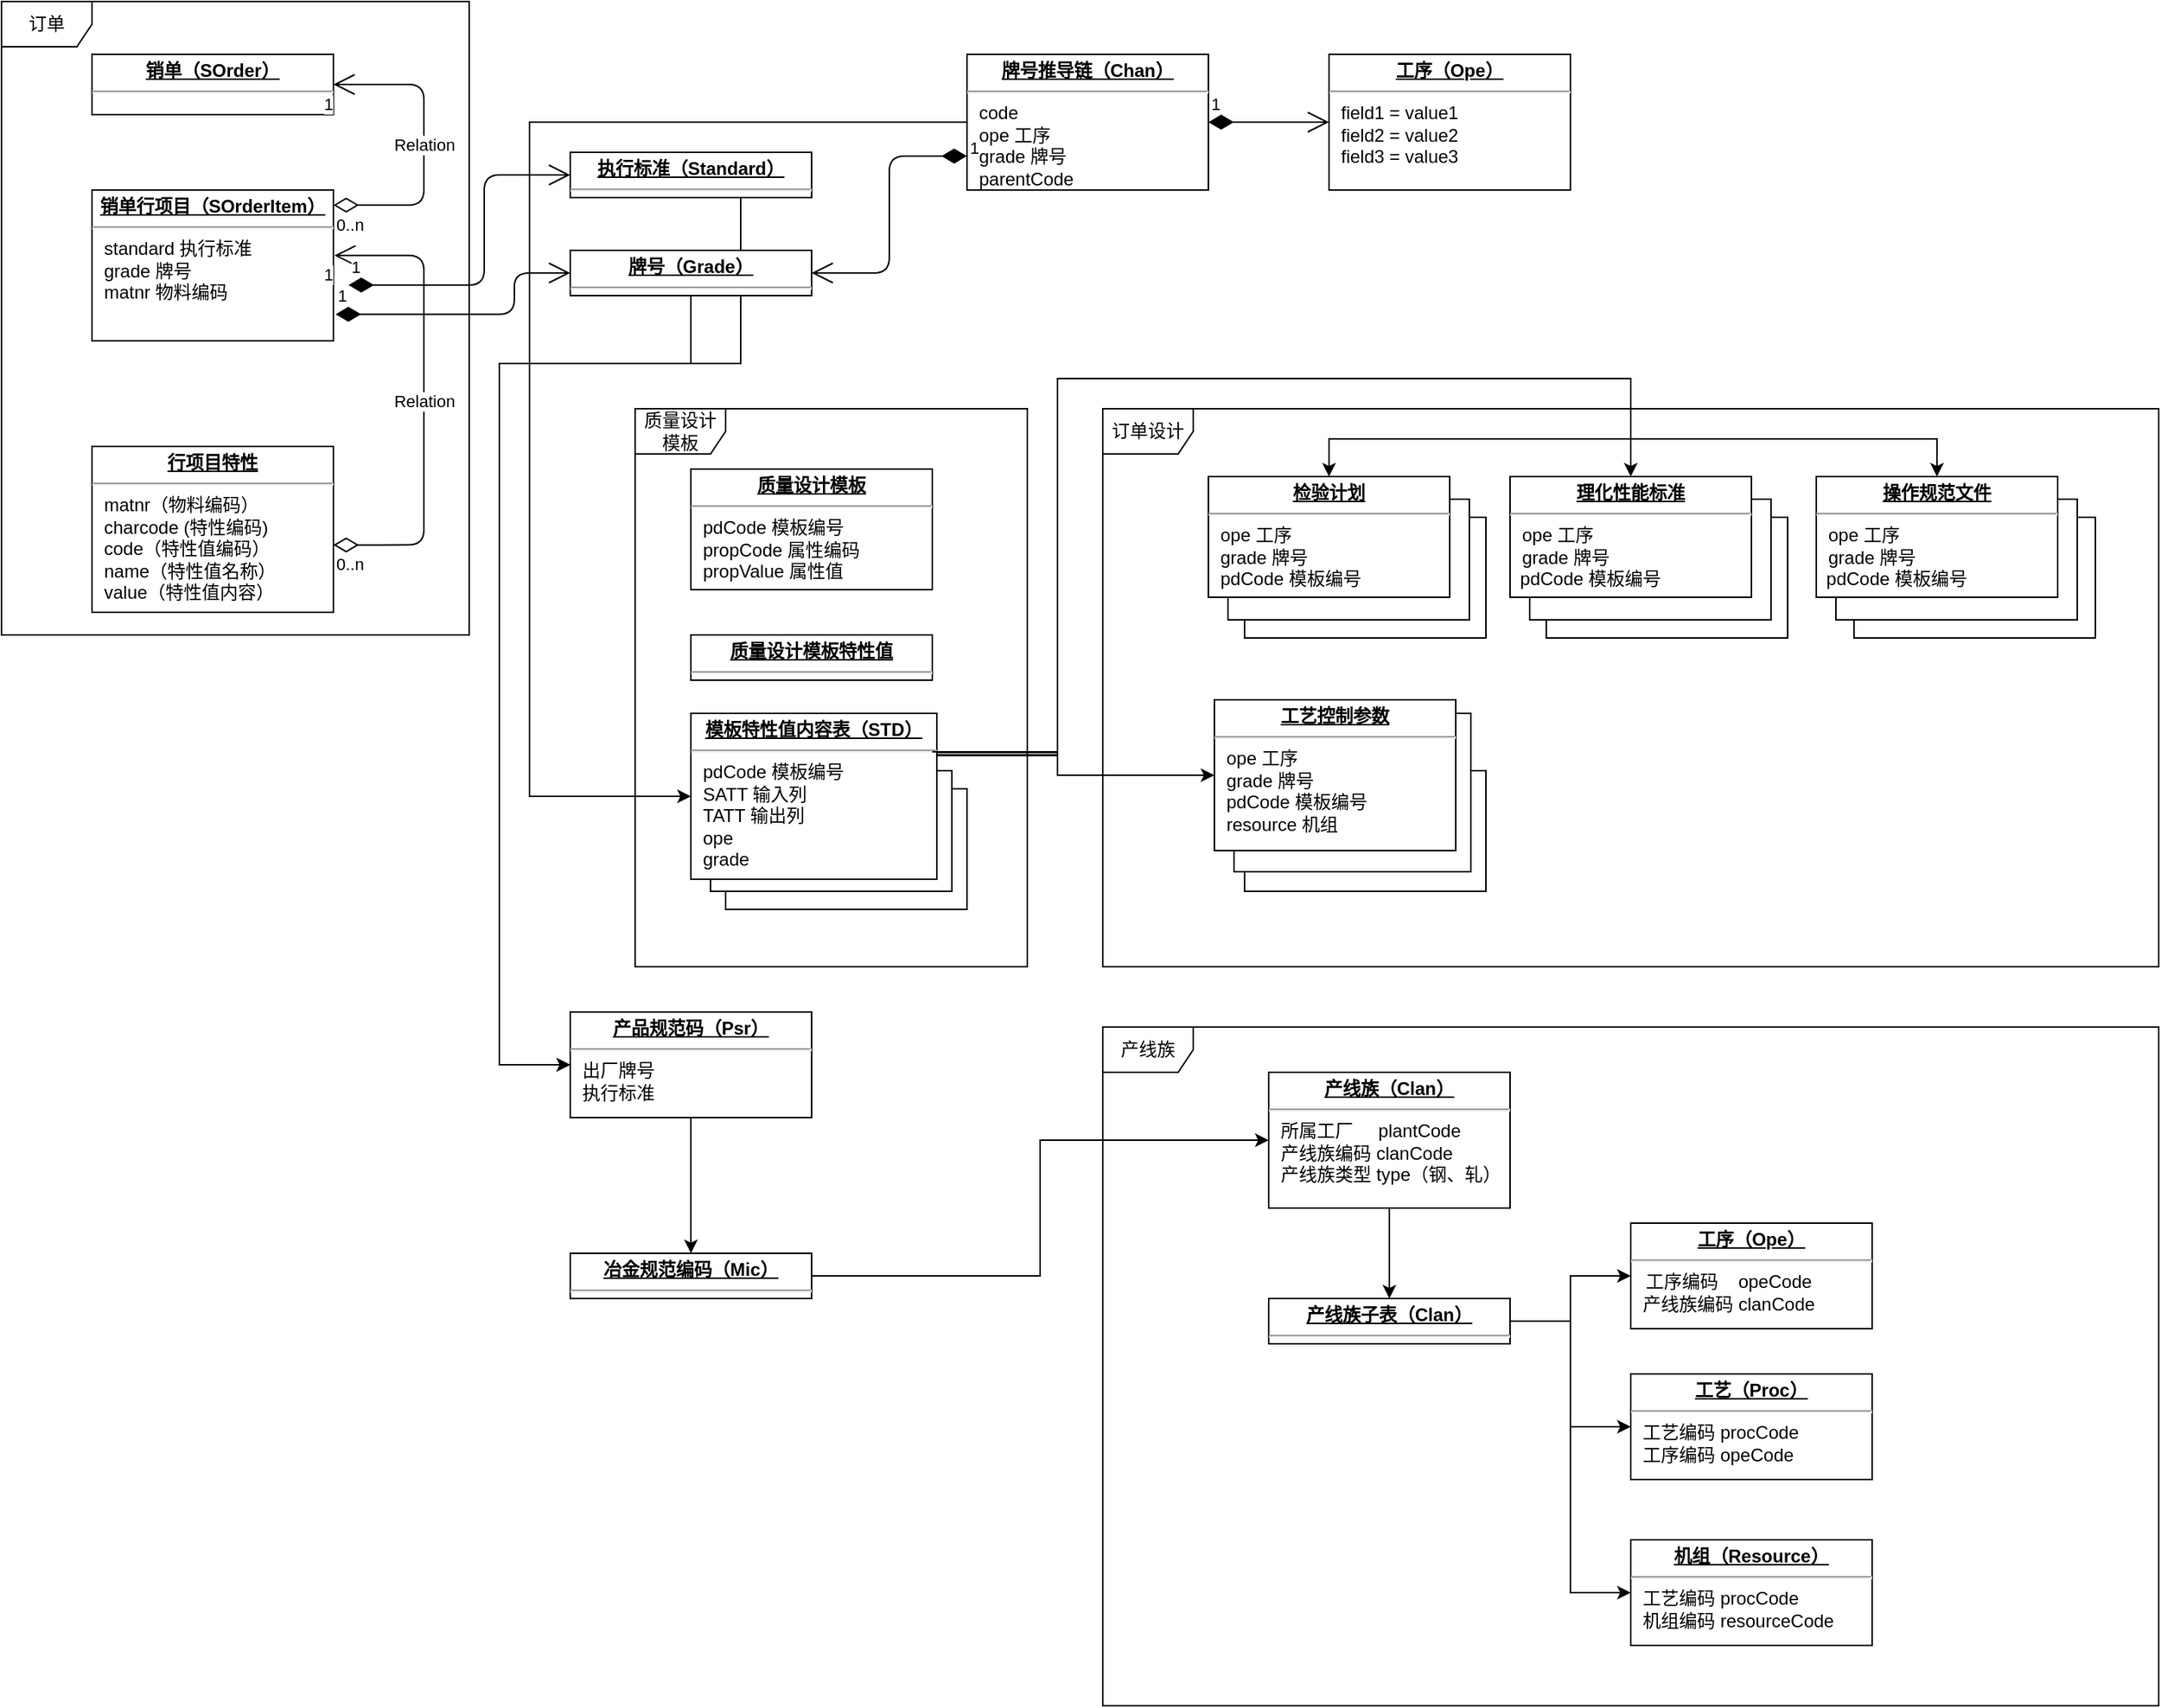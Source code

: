 <mxfile version="14.7.0" type="github">
  <diagram id="wDkvw0Li7lhQuUnuCopA" name="Page-1">
    <mxGraphModel dx="2310" dy="783" grid="1" gridSize="10" guides="1" tooltips="1" connect="1" arrows="1" fold="1" page="1" pageScale="1" pageWidth="827" pageHeight="1169" math="0" shadow="0">
      <root>
        <mxCell id="0" />
        <mxCell id="1" parent="0" />
        <mxCell id="6O5M4Bmvst82YMktr0bX-34" value="产线族" style="shape=umlFrame;whiteSpace=wrap;html=1;" vertex="1" parent="1">
          <mxGeometry x="-60" y="770" width="700" height="450" as="geometry" />
        </mxCell>
        <mxCell id="6O5M4Bmvst82YMktr0bX-16" value="订单设计" style="shape=umlFrame;whiteSpace=wrap;html=1;" vertex="1" parent="1">
          <mxGeometry x="-60" y="360" width="700" height="370" as="geometry" />
        </mxCell>
        <mxCell id="6O5M4Bmvst82YMktr0bX-15" value="质量设计模板" style="shape=umlFrame;whiteSpace=wrap;html=1;" vertex="1" parent="1">
          <mxGeometry x="-370" y="360" width="260" height="370" as="geometry" />
        </mxCell>
        <mxCell id="6O5M4Bmvst82YMktr0bX-14" value="Object" style="html=1;" vertex="1" parent="1">
          <mxGeometry x="-310" y="612" width="160" height="80" as="geometry" />
        </mxCell>
        <mxCell id="6O5M4Bmvst82YMktr0bX-13" value="Object" style="html=1;" vertex="1" parent="1">
          <mxGeometry x="-320" y="600" width="160" height="80" as="geometry" />
        </mxCell>
        <mxCell id="6O5M4Bmvst82YMktr0bX-7" value="Object" style="html=1;" vertex="1" parent="1">
          <mxGeometry x="234" y="432" width="160" height="80" as="geometry" />
        </mxCell>
        <mxCell id="6O5M4Bmvst82YMktr0bX-8" value="Object" style="html=1;" vertex="1" parent="1">
          <mxGeometry x="223" y="420" width="160" height="80" as="geometry" />
        </mxCell>
        <mxCell id="6O5M4Bmvst82YMktr0bX-9" value="Object" style="html=1;" vertex="1" parent="1">
          <mxGeometry x="438" y="432" width="160" height="80" as="geometry" />
        </mxCell>
        <mxCell id="6O5M4Bmvst82YMktr0bX-10" value="Object" style="html=1;" vertex="1" parent="1">
          <mxGeometry x="426" y="420" width="160" height="80" as="geometry" />
        </mxCell>
        <mxCell id="6O5M4Bmvst82YMktr0bX-6" value="Object" style="html=1;" vertex="1" parent="1">
          <mxGeometry x="34" y="432" width="160" height="80" as="geometry" />
        </mxCell>
        <mxCell id="6O5M4Bmvst82YMktr0bX-3" value="Object" style="html=1;" vertex="1" parent="1">
          <mxGeometry x="23" y="420" width="160" height="80" as="geometry" />
        </mxCell>
        <mxCell id="6O5M4Bmvst82YMktr0bX-1" value="订单" style="shape=umlFrame;whiteSpace=wrap;html=1;" vertex="1" parent="1">
          <mxGeometry x="-790" y="90" width="310" height="420" as="geometry" />
        </mxCell>
        <mxCell id="4ImDhPs0vx_Z9GY7AcT3-2" value="&lt;p style=&quot;margin: 0px ; margin-top: 4px ; text-align: center ; text-decoration: underline&quot;&gt;&lt;b&gt;工序（Ope）&lt;/b&gt;&lt;/p&gt;&lt;hr&gt;&lt;p style=&quot;margin: 0px ; margin-left: 8px&quot;&gt;field1 = value1&lt;br&gt;field2 = value2&lt;br&gt;field3 = value3&lt;/p&gt;" style="verticalAlign=top;align=left;overflow=fill;fontSize=12;fontFamily=Helvetica;html=1;" parent="1" vertex="1">
          <mxGeometry x="90" y="125" width="160" height="90" as="geometry" />
        </mxCell>
        <mxCell id="6O5M4Bmvst82YMktr0bX-17" style="edgeStyle=orthogonalEdgeStyle;rounded=0;orthogonalLoop=1;jettySize=auto;html=1;entryX=0;entryY=0.5;entryDx=0;entryDy=0;" edge="1" parent="1" source="4ImDhPs0vx_Z9GY7AcT3-14" target="6O5M4Bmvst82YMktr0bX-12">
          <mxGeometry relative="1" as="geometry">
            <mxPoint x="-440" y="609" as="targetPoint" />
            <Array as="points">
              <mxPoint x="-440" y="170" />
              <mxPoint x="-440" y="617" />
            </Array>
          </mxGeometry>
        </mxCell>
        <mxCell id="4ImDhPs0vx_Z9GY7AcT3-14" value="&lt;p style=&quot;margin: 0px ; margin-top: 4px ; text-align: center ; text-decoration: underline&quot;&gt;&lt;b&gt;牌号推导链（Chan）&lt;/b&gt;&lt;/p&gt;&lt;hr&gt;&lt;p style=&quot;margin: 0px ; margin-left: 8px&quot;&gt;code&lt;/p&gt;&lt;p style=&quot;margin: 0px ; margin-left: 8px&quot;&gt;ope 工序&lt;br&gt;grade 牌号&lt;/p&gt;&lt;p style=&quot;margin: 0px ; margin-left: 8px&quot;&gt;parentCode&lt;/p&gt;" style="verticalAlign=top;align=left;overflow=fill;fontSize=12;fontFamily=Helvetica;html=1;" parent="1" vertex="1">
          <mxGeometry x="-150" y="125" width="160" height="90" as="geometry" />
        </mxCell>
        <mxCell id="4ImDhPs0vx_Z9GY7AcT3-18" value="1" style="endArrow=open;html=1;endSize=12;startArrow=diamondThin;startSize=14;startFill=1;edgeStyle=orthogonalEdgeStyle;align=left;verticalAlign=bottom;entryX=0;entryY=0.5;entryDx=0;entryDy=0;exitX=1;exitY=0.5;exitDx=0;exitDy=0;" parent="1" source="4ImDhPs0vx_Z9GY7AcT3-14" target="4ImDhPs0vx_Z9GY7AcT3-2" edge="1">
          <mxGeometry x="-1" y="3" relative="1" as="geometry">
            <mxPoint x="20" y="190" as="sourcePoint" />
            <mxPoint x="10" y="315" as="targetPoint" />
          </mxGeometry>
        </mxCell>
        <mxCell id="6O5M4Bmvst82YMktr0bX-22" style="edgeStyle=orthogonalEdgeStyle;rounded=0;orthogonalLoop=1;jettySize=auto;html=1;exitX=0.25;exitY=1;exitDx=0;exitDy=0;entryX=0;entryY=0.5;entryDx=0;entryDy=0;" edge="1" parent="1" source="4ImDhPs0vx_Z9GY7AcT3-31" target="6O5M4Bmvst82YMktr0bX-21">
          <mxGeometry relative="1" as="geometry">
            <Array as="points">
              <mxPoint x="-300" y="220" />
              <mxPoint x="-300" y="330" />
              <mxPoint x="-460" y="330" />
              <mxPoint x="-460" y="795" />
            </Array>
          </mxGeometry>
        </mxCell>
        <mxCell id="4ImDhPs0vx_Z9GY7AcT3-31" value="&lt;p style=&quot;margin: 0px ; margin-top: 4px ; text-align: center ; text-decoration: underline&quot;&gt;&lt;b&gt;执行标准（Standard）&lt;/b&gt;&lt;/p&gt;&lt;hr&gt;&lt;p style=&quot;margin: 0px ; margin-left: 8px&quot;&gt;&lt;br&gt;&lt;/p&gt;" style="verticalAlign=top;align=left;overflow=fill;fontSize=12;fontFamily=Helvetica;html=1;" parent="1" vertex="1">
          <mxGeometry x="-413" y="190" width="160" height="30" as="geometry" />
        </mxCell>
        <mxCell id="4ImDhPs0vx_Z9GY7AcT3-32" value="&lt;p style=&quot;margin: 0px ; margin-top: 4px ; text-align: center ; text-decoration: underline&quot;&gt;&lt;b&gt;销单（SOrder）&lt;/b&gt;&lt;/p&gt;&lt;hr&gt;&lt;p style=&quot;margin: 0px ; margin-left: 8px&quot;&gt;&lt;br&gt;&lt;/p&gt;" style="verticalAlign=top;align=left;overflow=fill;fontSize=12;fontFamily=Helvetica;html=1;" parent="1" vertex="1">
          <mxGeometry x="-730" y="125" width="160" height="40" as="geometry" />
        </mxCell>
        <mxCell id="4ImDhPs0vx_Z9GY7AcT3-33" value="&lt;p style=&quot;margin: 0px ; margin-top: 4px ; text-align: center ; text-decoration: underline&quot;&gt;&lt;b&gt;销单行项目（SOrderItem）&lt;/b&gt;&lt;/p&gt;&lt;hr&gt;&lt;p style=&quot;margin: 0px ; margin-left: 8px&quot;&gt;standard 执行标准&lt;br&gt;grade 牌号&lt;br&gt;&lt;/p&gt;&lt;p style=&quot;margin: 0px ; margin-left: 8px&quot;&gt;matnr 物料编码&lt;/p&gt;" style="verticalAlign=top;align=left;overflow=fill;fontSize=12;fontFamily=Helvetica;html=1;" parent="1" vertex="1">
          <mxGeometry x="-730" y="215" width="160" height="100" as="geometry" />
        </mxCell>
        <mxCell id="4ImDhPs0vx_Z9GY7AcT3-34" value="Relation" style="endArrow=open;html=1;endSize=12;startArrow=diamondThin;startSize=14;startFill=0;edgeStyle=orthogonalEdgeStyle;entryX=1;entryY=0.5;entryDx=0;entryDy=0;exitX=1;exitY=0.1;exitDx=0;exitDy=0;exitPerimeter=0;" parent="1" source="4ImDhPs0vx_Z9GY7AcT3-33" target="4ImDhPs0vx_Z9GY7AcT3-32" edge="1">
          <mxGeometry relative="1" as="geometry">
            <mxPoint x="-340" y="510" as="sourcePoint" />
            <mxPoint x="-180" y="510" as="targetPoint" />
            <Array as="points">
              <mxPoint x="-510" y="225" />
              <mxPoint x="-510" y="145" />
            </Array>
          </mxGeometry>
        </mxCell>
        <mxCell id="4ImDhPs0vx_Z9GY7AcT3-35" value="0..n" style="edgeLabel;resizable=0;html=1;align=left;verticalAlign=top;" parent="4ImDhPs0vx_Z9GY7AcT3-34" connectable="0" vertex="1">
          <mxGeometry x="-1" relative="1" as="geometry" />
        </mxCell>
        <mxCell id="4ImDhPs0vx_Z9GY7AcT3-36" value="1" style="edgeLabel;resizable=0;html=1;align=right;verticalAlign=top;" parent="4ImDhPs0vx_Z9GY7AcT3-34" connectable="0" vertex="1">
          <mxGeometry x="1" relative="1" as="geometry" />
        </mxCell>
        <mxCell id="4ImDhPs0vx_Z9GY7AcT3-37" value="&lt;p style=&quot;margin: 0px ; margin-top: 4px ; text-align: center ; text-decoration: underline&quot;&gt;&lt;b&gt;行项目特性&lt;/b&gt;&lt;/p&gt;&lt;hr&gt;&lt;p style=&quot;margin: 0px ; margin-left: 8px&quot;&gt;matnr（物料编码）&lt;/p&gt;&lt;p style=&quot;margin: 0px ; margin-left: 8px&quot;&gt;charcode (特性编码)&lt;/p&gt;&lt;p style=&quot;margin: 0px ; margin-left: 8px&quot;&gt;code（特性值编码）&lt;br&gt;name（特性值名称）&lt;br&gt;value（特性值内容）&lt;/p&gt;" style="verticalAlign=top;align=left;overflow=fill;fontSize=12;fontFamily=Helvetica;html=1;" parent="1" vertex="1">
          <mxGeometry x="-730" y="385" width="160" height="110" as="geometry" />
        </mxCell>
        <mxCell id="4ImDhPs0vx_Z9GY7AcT3-38" value="Relation" style="endArrow=open;html=1;endSize=12;startArrow=diamondThin;startSize=14;startFill=0;edgeStyle=orthogonalEdgeStyle;exitX=1;exitY=0.594;exitDx=0;exitDy=0;exitPerimeter=0;entryX=1.004;entryY=0.434;entryDx=0;entryDy=0;entryPerimeter=0;" parent="1" source="4ImDhPs0vx_Z9GY7AcT3-37" target="4ImDhPs0vx_Z9GY7AcT3-33" edge="1">
          <mxGeometry relative="1" as="geometry">
            <mxPoint x="-410" y="417.5" as="sourcePoint" />
            <mxPoint x="-630" y="260" as="targetPoint" />
            <Array as="points">
              <mxPoint x="-510" y="450" />
              <mxPoint x="-510" y="258" />
            </Array>
          </mxGeometry>
        </mxCell>
        <mxCell id="4ImDhPs0vx_Z9GY7AcT3-39" value="0..n" style="edgeLabel;resizable=0;html=1;align=left;verticalAlign=top;" parent="4ImDhPs0vx_Z9GY7AcT3-38" connectable="0" vertex="1">
          <mxGeometry x="-1" relative="1" as="geometry" />
        </mxCell>
        <mxCell id="4ImDhPs0vx_Z9GY7AcT3-40" value="1" style="edgeLabel;resizable=0;html=1;align=right;verticalAlign=top;" parent="4ImDhPs0vx_Z9GY7AcT3-38" connectable="0" vertex="1">
          <mxGeometry x="1" relative="1" as="geometry" />
        </mxCell>
        <mxCell id="6O5M4Bmvst82YMktr0bX-23" style="edgeStyle=orthogonalEdgeStyle;rounded=0;orthogonalLoop=1;jettySize=auto;html=1;entryX=0;entryY=0.5;entryDx=0;entryDy=0;" edge="1" parent="1" source="1j3gliMTqgzObGHV8MeY-1" target="6O5M4Bmvst82YMktr0bX-21">
          <mxGeometry relative="1" as="geometry">
            <mxPoint x="-420.0" y="830" as="targetPoint" />
            <Array as="points">
              <mxPoint x="-333" y="330" />
              <mxPoint x="-460" y="330" />
              <mxPoint x="-460" y="795" />
            </Array>
          </mxGeometry>
        </mxCell>
        <mxCell id="1j3gliMTqgzObGHV8MeY-1" value="&lt;p style=&quot;margin: 0px ; margin-top: 4px ; text-align: center ; text-decoration: underline&quot;&gt;&lt;b&gt;牌号（Grade）&lt;/b&gt;&lt;/p&gt;&lt;hr&gt;&lt;p style=&quot;margin: 0px ; margin-left: 8px&quot;&gt;&lt;br&gt;&lt;/p&gt;" style="verticalAlign=top;align=left;overflow=fill;fontSize=12;fontFamily=Helvetica;html=1;" parent="1" vertex="1">
          <mxGeometry x="-413" y="255" width="160" height="30" as="geometry" />
        </mxCell>
        <mxCell id="1j3gliMTqgzObGHV8MeY-4" value="1" style="endArrow=open;html=1;endSize=12;startArrow=diamondThin;startSize=14;startFill=1;edgeStyle=orthogonalEdgeStyle;align=left;verticalAlign=bottom;entryX=0;entryY=0.5;entryDx=0;entryDy=0;" parent="1" target="4ImDhPs0vx_Z9GY7AcT3-31" edge="1">
          <mxGeometry x="-1" y="3" relative="1" as="geometry">
            <mxPoint x="-560" y="278" as="sourcePoint" />
            <mxPoint x="-260" y="70" as="targetPoint" />
            <Array as="points">
              <mxPoint x="-470" y="278" />
              <mxPoint x="-470" y="205" />
            </Array>
          </mxGeometry>
        </mxCell>
        <mxCell id="1j3gliMTqgzObGHV8MeY-8" value="1" style="endArrow=open;html=1;endSize=12;startArrow=diamondThin;startSize=14;startFill=1;edgeStyle=orthogonalEdgeStyle;align=left;verticalAlign=bottom;exitX=0;exitY=0.75;exitDx=0;exitDy=0;entryX=1;entryY=0.5;entryDx=0;entryDy=0;" parent="1" source="4ImDhPs0vx_Z9GY7AcT3-14" target="1j3gliMTqgzObGHV8MeY-1" edge="1">
          <mxGeometry x="-1" y="3" relative="1" as="geometry">
            <mxPoint x="-90" y="400.03" as="sourcePoint" />
            <mxPoint x="90" y="422.53" as="targetPoint" />
          </mxGeometry>
        </mxCell>
        <mxCell id="1j3gliMTqgzObGHV8MeY-9" value="&lt;p style=&quot;margin: 0px ; margin-top: 4px ; text-align: center ; text-decoration: underline&quot;&gt;&lt;b&gt;检验计划&lt;/b&gt;&lt;/p&gt;&lt;hr&gt;&lt;p style=&quot;margin: 0px ; margin-left: 8px&quot;&gt;ope 工序&lt;br&gt;grade 牌号&lt;br&gt;&lt;/p&gt;&lt;p style=&quot;margin: 0px ; margin-left: 8px&quot;&gt;pdCode 模板编号&lt;/p&gt;" style="verticalAlign=top;align=left;overflow=fill;fontSize=12;fontFamily=Helvetica;html=1;" parent="1" vertex="1">
          <mxGeometry x="10" y="405" width="160" height="80" as="geometry" />
        </mxCell>
        <mxCell id="1j3gliMTqgzObGHV8MeY-10" value="&lt;p style=&quot;margin: 0px ; margin-top: 4px ; text-align: center ; text-decoration: underline&quot;&gt;&lt;b&gt;理化性能标准&lt;/b&gt;&lt;/p&gt;&lt;hr&gt;&lt;p style=&quot;margin: 0px ; margin-left: 8px&quot;&gt;ope 工序&lt;br&gt;grade 牌号&lt;br&gt;&lt;/p&gt;&lt;p style=&quot;margin: 0px ; margin-left: 8px&quot;&gt;&lt;/p&gt;&amp;nbsp; pdCode 模板编号" style="verticalAlign=top;align=left;overflow=fill;fontSize=12;fontFamily=Helvetica;html=1;" parent="1" vertex="1">
          <mxGeometry x="210" y="405" width="160" height="80" as="geometry" />
        </mxCell>
        <mxCell id="1j3gliMTqgzObGHV8MeY-12" value="&lt;p style=&quot;margin: 0px ; margin-top: 4px ; text-align: center ; text-decoration: underline&quot;&gt;&lt;b&gt;操作规范文件&lt;/b&gt;&lt;/p&gt;&lt;hr&gt;&lt;p style=&quot;margin: 0px ; margin-left: 8px&quot;&gt;ope 工序&lt;br&gt;grade 牌号&lt;/p&gt;&amp;nbsp; pdCode 模板编号" style="verticalAlign=top;align=left;overflow=fill;fontSize=12;fontFamily=Helvetica;html=1;" parent="1" vertex="1">
          <mxGeometry x="413" y="405" width="160" height="80" as="geometry" />
        </mxCell>
        <mxCell id="1j3gliMTqgzObGHV8MeY-21" value="&lt;p style=&quot;margin: 0px ; margin-top: 4px ; text-align: center ; text-decoration: underline&quot;&gt;&lt;b&gt;质量设计模板&lt;/b&gt;&lt;/p&gt;&lt;hr&gt;&lt;p style=&quot;margin: 0px ; margin-left: 8px&quot;&gt;pdCode 模板编号&lt;/p&gt;&lt;p style=&quot;margin: 0px ; margin-left: 8px&quot;&gt;propCode 属性编码&lt;br&gt;&lt;/p&gt;&lt;p style=&quot;margin: 0px ; margin-left: 8px&quot;&gt;propValue 属性值&lt;br&gt;&lt;/p&gt;" style="verticalAlign=top;align=left;overflow=fill;fontSize=12;fontFamily=Helvetica;html=1;" parent="1" vertex="1">
          <mxGeometry x="-333" y="400" width="160" height="80" as="geometry" />
        </mxCell>
        <mxCell id="1j3gliMTqgzObGHV8MeY-22" value="&lt;p style=&quot;margin: 0px ; margin-top: 4px ; text-align: center ; text-decoration: underline&quot;&gt;&lt;b&gt;质量设计模板特性值&lt;/b&gt;&lt;/p&gt;&lt;hr&gt;&lt;p style=&quot;margin: 0px ; margin-left: 8px&quot;&gt;&lt;br&gt;&lt;/p&gt;" style="verticalAlign=top;align=left;overflow=fill;fontSize=12;fontFamily=Helvetica;html=1;" parent="1" vertex="1">
          <mxGeometry x="-333" y="510" width="160" height="30" as="geometry" />
        </mxCell>
        <mxCell id="6O5M4Bmvst82YMktr0bX-2" value="1" style="endArrow=open;html=1;endSize=12;startArrow=diamondThin;startSize=14;startFill=1;edgeStyle=orthogonalEdgeStyle;align=left;verticalAlign=bottom;entryX=0;entryY=0.5;entryDx=0;entryDy=0;exitX=1.009;exitY=0.824;exitDx=0;exitDy=0;exitPerimeter=0;" edge="1" parent="1" source="4ImDhPs0vx_Z9GY7AcT3-33" target="1j3gliMTqgzObGHV8MeY-1">
          <mxGeometry x="-1" y="3" relative="1" as="geometry">
            <mxPoint x="-550" y="288" as="sourcePoint" />
            <mxPoint x="-360" y="210" as="targetPoint" />
            <Array as="points">
              <mxPoint x="-450" y="297" />
              <mxPoint x="-450" y="270" />
            </Array>
          </mxGeometry>
        </mxCell>
        <mxCell id="6O5M4Bmvst82YMktr0bX-18" style="edgeStyle=orthogonalEdgeStyle;rounded=0;orthogonalLoop=1;jettySize=auto;html=1;entryX=0.5;entryY=0;entryDx=0;entryDy=0;exitX=1;exitY=0.25;exitDx=0;exitDy=0;" edge="1" parent="1" source="6O5M4Bmvst82YMktr0bX-12" target="1j3gliMTqgzObGHV8MeY-9">
          <mxGeometry relative="1" as="geometry">
            <mxPoint x="110" y="670" as="targetPoint" />
            <Array as="points">
              <mxPoint x="-90" y="588" />
              <mxPoint x="-90" y="340" />
              <mxPoint x="290" y="340" />
              <mxPoint x="290" y="380" />
              <mxPoint x="90" y="380" />
            </Array>
          </mxGeometry>
        </mxCell>
        <mxCell id="6O5M4Bmvst82YMktr0bX-47" style="edgeStyle=orthogonalEdgeStyle;rounded=0;orthogonalLoop=1;jettySize=auto;html=1;entryX=0;entryY=0.5;entryDx=0;entryDy=0;" edge="1" parent="1" source="6O5M4Bmvst82YMktr0bX-12" target="6O5M4Bmvst82YMktr0bX-28">
          <mxGeometry relative="1" as="geometry">
            <Array as="points">
              <mxPoint x="-90" y="590" />
              <mxPoint x="-90" y="603" />
            </Array>
          </mxGeometry>
        </mxCell>
        <mxCell id="6O5M4Bmvst82YMktr0bX-12" value="&lt;p style=&quot;margin: 0px ; margin-top: 4px ; text-align: center ; text-decoration: underline&quot;&gt;&lt;b&gt;模板特性值内容表（STD）&lt;/b&gt;&lt;/p&gt;&lt;hr&gt;&lt;p style=&quot;margin: 0px ; margin-left: 8px&quot;&gt;pdCode 模板编号&lt;br&gt;SATT 输入列&lt;br&gt;TATT 输出列&lt;/p&gt;&lt;p style=&quot;margin: 0px ; margin-left: 8px&quot;&gt;ope&lt;/p&gt;&lt;p style=&quot;margin: 0px ; margin-left: 8px&quot;&gt;grade&lt;/p&gt;" style="verticalAlign=top;align=left;overflow=fill;fontSize=12;fontFamily=Helvetica;html=1;" vertex="1" parent="1">
          <mxGeometry x="-333" y="562" width="163" height="110" as="geometry" />
        </mxCell>
        <mxCell id="6O5M4Bmvst82YMktr0bX-20" style="edgeStyle=orthogonalEdgeStyle;rounded=0;orthogonalLoop=1;jettySize=auto;html=1;entryX=0.5;entryY=0;entryDx=0;entryDy=0;exitX=1;exitY=0.25;exitDx=0;exitDy=0;" edge="1" parent="1">
          <mxGeometry relative="1" as="geometry">
            <mxPoint x="493" y="405" as="targetPoint" />
            <mxPoint x="-173" y="587.5" as="sourcePoint" />
            <Array as="points">
              <mxPoint x="-90" y="588" />
              <mxPoint x="-90" y="340" />
              <mxPoint x="290" y="340" />
              <mxPoint x="290" y="380" />
              <mxPoint x="493" y="380" />
            </Array>
          </mxGeometry>
        </mxCell>
        <mxCell id="6O5M4Bmvst82YMktr0bX-19" style="edgeStyle=orthogonalEdgeStyle;rounded=0;orthogonalLoop=1;jettySize=auto;html=1;exitX=1;exitY=0.25;exitDx=0;exitDy=0;" edge="1" parent="1" source="6O5M4Bmvst82YMktr0bX-12">
          <mxGeometry relative="1" as="geometry">
            <mxPoint x="290" y="405" as="targetPoint" />
            <mxPoint x="-163" y="597.5" as="sourcePoint" />
            <Array as="points">
              <mxPoint x="-90" y="589" />
              <mxPoint x="-90" y="340" />
              <mxPoint x="290" y="340" />
            </Array>
          </mxGeometry>
        </mxCell>
        <mxCell id="6O5M4Bmvst82YMktr0bX-25" style="edgeStyle=orthogonalEdgeStyle;rounded=0;orthogonalLoop=1;jettySize=auto;html=1;entryX=0.5;entryY=0;entryDx=0;entryDy=0;" edge="1" parent="1" source="6O5M4Bmvst82YMktr0bX-21" target="6O5M4Bmvst82YMktr0bX-24">
          <mxGeometry relative="1" as="geometry" />
        </mxCell>
        <mxCell id="6O5M4Bmvst82YMktr0bX-21" value="&lt;p style=&quot;margin: 0px ; margin-top: 4px ; text-align: center ; text-decoration: underline&quot;&gt;&lt;b&gt;产品规范码（Psr）&lt;/b&gt;&lt;/p&gt;&lt;hr&gt;&lt;p style=&quot;margin: 0px ; margin-left: 8px&quot;&gt;出厂牌号&lt;/p&gt;&lt;p style=&quot;margin: 0px ; margin-left: 8px&quot;&gt;执行标准&lt;/p&gt;" style="verticalAlign=top;align=left;overflow=fill;fontSize=12;fontFamily=Helvetica;html=1;" vertex="1" parent="1">
          <mxGeometry x="-413" y="760" width="160" height="70" as="geometry" />
        </mxCell>
        <mxCell id="6O5M4Bmvst82YMktr0bX-32" value="" style="edgeStyle=orthogonalEdgeStyle;rounded=0;orthogonalLoop=1;jettySize=auto;html=1;entryX=0;entryY=0.5;entryDx=0;entryDy=0;" edge="1" parent="1" source="6O5M4Bmvst82YMktr0bX-24" target="6O5M4Bmvst82YMktr0bX-33">
          <mxGeometry relative="1" as="geometry">
            <mxPoint x="-153" y="915" as="targetPoint" />
          </mxGeometry>
        </mxCell>
        <mxCell id="6O5M4Bmvst82YMktr0bX-24" value="&lt;p style=&quot;margin: 0px ; margin-top: 4px ; text-align: center ; text-decoration: underline&quot;&gt;&lt;b&gt;冶金规范编码（Mic）&lt;/b&gt;&lt;/p&gt;&lt;hr&gt;&lt;p style=&quot;margin: 0px ; margin-left: 8px&quot;&gt;&lt;br&gt;&lt;/p&gt;" style="verticalAlign=top;align=left;overflow=fill;fontSize=12;fontFamily=Helvetica;html=1;" vertex="1" parent="1">
          <mxGeometry x="-413" y="920" width="160" height="30" as="geometry" />
        </mxCell>
        <mxCell id="6O5M4Bmvst82YMktr0bX-26" value="Object" style="html=1;" vertex="1" parent="1">
          <mxGeometry x="34" y="600" width="160" height="80" as="geometry" />
        </mxCell>
        <mxCell id="6O5M4Bmvst82YMktr0bX-27" value="Object" style="html=1;" vertex="1" parent="1">
          <mxGeometry x="27" y="562" width="157" height="105" as="geometry" />
        </mxCell>
        <mxCell id="6O5M4Bmvst82YMktr0bX-28" value="&lt;p style=&quot;margin: 0px ; margin-top: 4px ; text-align: center ; text-decoration: underline&quot;&gt;&lt;b&gt;工艺控制参数&lt;/b&gt;&lt;/p&gt;&lt;hr&gt;&lt;p style=&quot;margin: 0px ; margin-left: 8px&quot;&gt;ope 工序&lt;br&gt;grade 牌号&lt;br&gt;&lt;/p&gt;&lt;p style=&quot;margin: 0px ; margin-left: 8px&quot;&gt;pdCode 模板编号&lt;/p&gt;&lt;p style=&quot;margin: 0px ; margin-left: 8px&quot;&gt;resource 机组&lt;/p&gt;" style="verticalAlign=top;align=left;overflow=fill;fontSize=12;fontFamily=Helvetica;html=1;" vertex="1" parent="1">
          <mxGeometry x="14" y="553" width="160" height="100" as="geometry" />
        </mxCell>
        <mxCell id="6O5M4Bmvst82YMktr0bX-39" value="" style="edgeStyle=orthogonalEdgeStyle;rounded=0;orthogonalLoop=1;jettySize=auto;html=1;" edge="1" parent="1" source="6O5M4Bmvst82YMktr0bX-33" target="6O5M4Bmvst82YMktr0bX-38">
          <mxGeometry relative="1" as="geometry" />
        </mxCell>
        <mxCell id="6O5M4Bmvst82YMktr0bX-33" value="&lt;p style=&quot;margin: 0px ; margin-top: 4px ; text-align: center ; text-decoration: underline&quot;&gt;&lt;b&gt;产线族（Clan）&lt;/b&gt;&lt;/p&gt;&lt;hr&gt;&lt;p style=&quot;margin: 0px ; margin-left: 8px&quot;&gt;所属工厂&amp;nbsp; &amp;nbsp; &amp;nbsp;plantCode&lt;/p&gt;&lt;p style=&quot;margin: 0px ; margin-left: 8px&quot;&gt;产线族编码 clanCode&lt;/p&gt;&lt;p style=&quot;margin: 0px ; margin-left: 8px&quot;&gt;产线族类型 type（钢、轧）&lt;/p&gt;" style="verticalAlign=top;align=left;overflow=fill;fontSize=12;fontFamily=Helvetica;html=1;" vertex="1" parent="1">
          <mxGeometry x="50" y="800" width="160" height="90" as="geometry" />
        </mxCell>
        <mxCell id="6O5M4Bmvst82YMktr0bX-35" value="&lt;p style=&quot;margin: 0px ; margin-top: 4px ; text-align: center ; text-decoration: underline&quot;&gt;&lt;b&gt;工序（Ope）&lt;/b&gt;&lt;/p&gt;&lt;hr&gt;&amp;nbsp; &amp;nbsp;工序编码&amp;nbsp; &amp;nbsp; opeCode&lt;br&gt;&lt;p style=&quot;margin: 0px ; margin-left: 8px&quot;&gt;产线族编码 clanCode&amp;nbsp;&lt;/p&gt;" style="verticalAlign=top;align=left;overflow=fill;fontSize=12;fontFamily=Helvetica;html=1;" vertex="1" parent="1">
          <mxGeometry x="290" y="900" width="160" height="70" as="geometry" />
        </mxCell>
        <mxCell id="6O5M4Bmvst82YMktr0bX-36" value="&lt;p style=&quot;margin: 0px ; margin-top: 4px ; text-align: center ; text-decoration: underline&quot;&gt;&lt;b&gt;工艺（Proc）&lt;/b&gt;&lt;/p&gt;&lt;hr&gt;&lt;p style=&quot;margin: 0px ; margin-left: 8px&quot;&gt;工艺编码 procCode&lt;/p&gt;&lt;p style=&quot;margin: 0px ; margin-left: 8px&quot;&gt;工序编码 opeCode&lt;/p&gt;" style="verticalAlign=top;align=left;overflow=fill;fontSize=12;fontFamily=Helvetica;html=1;" vertex="1" parent="1">
          <mxGeometry x="290" y="1000" width="160" height="70" as="geometry" />
        </mxCell>
        <mxCell id="6O5M4Bmvst82YMktr0bX-37" value="&lt;p style=&quot;margin: 0px ; margin-top: 4px ; text-align: center ; text-decoration: underline&quot;&gt;&lt;b&gt;机组（Resource）&lt;/b&gt;&lt;/p&gt;&lt;hr&gt;&lt;p style=&quot;margin: 0px ; margin-left: 8px&quot;&gt;工艺编码 procCode&lt;/p&gt;&lt;p style=&quot;margin: 0px ; margin-left: 8px&quot;&gt;机组编码 resourceCode&lt;/p&gt;" style="verticalAlign=top;align=left;overflow=fill;fontSize=12;fontFamily=Helvetica;html=1;" vertex="1" parent="1">
          <mxGeometry x="290" y="1110" width="160" height="70" as="geometry" />
        </mxCell>
        <mxCell id="6O5M4Bmvst82YMktr0bX-40" style="edgeStyle=orthogonalEdgeStyle;rounded=0;orthogonalLoop=1;jettySize=auto;html=1;entryX=0;entryY=0.5;entryDx=0;entryDy=0;" edge="1" parent="1" source="6O5M4Bmvst82YMktr0bX-38" target="6O5M4Bmvst82YMktr0bX-35">
          <mxGeometry relative="1" as="geometry" />
        </mxCell>
        <mxCell id="6O5M4Bmvst82YMktr0bX-41" style="edgeStyle=orthogonalEdgeStyle;rounded=0;orthogonalLoop=1;jettySize=auto;html=1;entryX=0;entryY=0.5;entryDx=0;entryDy=0;" edge="1" parent="1" source="6O5M4Bmvst82YMktr0bX-38" target="6O5M4Bmvst82YMktr0bX-36">
          <mxGeometry relative="1" as="geometry" />
        </mxCell>
        <mxCell id="6O5M4Bmvst82YMktr0bX-42" style="edgeStyle=orthogonalEdgeStyle;rounded=0;orthogonalLoop=1;jettySize=auto;html=1;entryX=0;entryY=0.5;entryDx=0;entryDy=0;" edge="1" parent="1" source="6O5M4Bmvst82YMktr0bX-38" target="6O5M4Bmvst82YMktr0bX-37">
          <mxGeometry relative="1" as="geometry" />
        </mxCell>
        <mxCell id="6O5M4Bmvst82YMktr0bX-38" value="&lt;p style=&quot;margin: 0px ; margin-top: 4px ; text-align: center ; text-decoration: underline&quot;&gt;&lt;b&gt;产线族子表（Clan）&lt;/b&gt;&lt;/p&gt;&lt;hr&gt;&lt;p style=&quot;margin: 0px ; margin-left: 8px&quot;&gt;&lt;br&gt;&lt;/p&gt;" style="verticalAlign=top;align=left;overflow=fill;fontSize=12;fontFamily=Helvetica;html=1;" vertex="1" parent="1">
          <mxGeometry x="50" y="950" width="160" height="30" as="geometry" />
        </mxCell>
      </root>
    </mxGraphModel>
  </diagram>
</mxfile>
